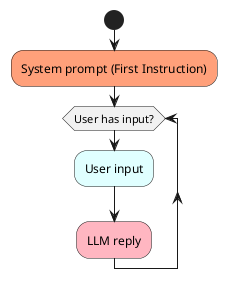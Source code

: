 @startuml no-prompt-eng

skinparam shadowing false
skinparam BackgroundColor transparent

start
#LightSalmon:System prompt (First Instruction);
while (User has input?)
    #LightCyan:User input;
    #LightPink:LLM reply;  
    endwhile
    -[hidden]->
    detach

@enduml